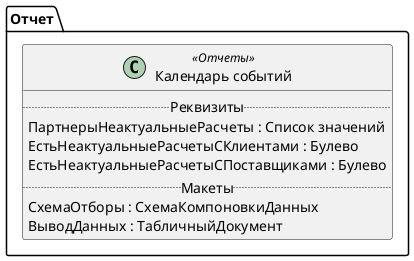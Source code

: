 ﻿@startuml КалендарьСобытий
'!include templates.wsd
'..\include templates.wsd
class Отчет.КалендарьСобытий as "Календарь событий" <<Отчеты>>
{
..Реквизиты..
ПартнерыНеактуальныеРасчеты : Список значений
ЕстьНеактуальныеРасчетыСКлиентами : Булево
ЕстьНеактуальныеРасчетыСПоставщиками : Булево
..Макеты..
СхемаОтборы : СхемаКомпоновкиДанных
ВыводДанных : ТабличныйДокумент
}
@enduml

